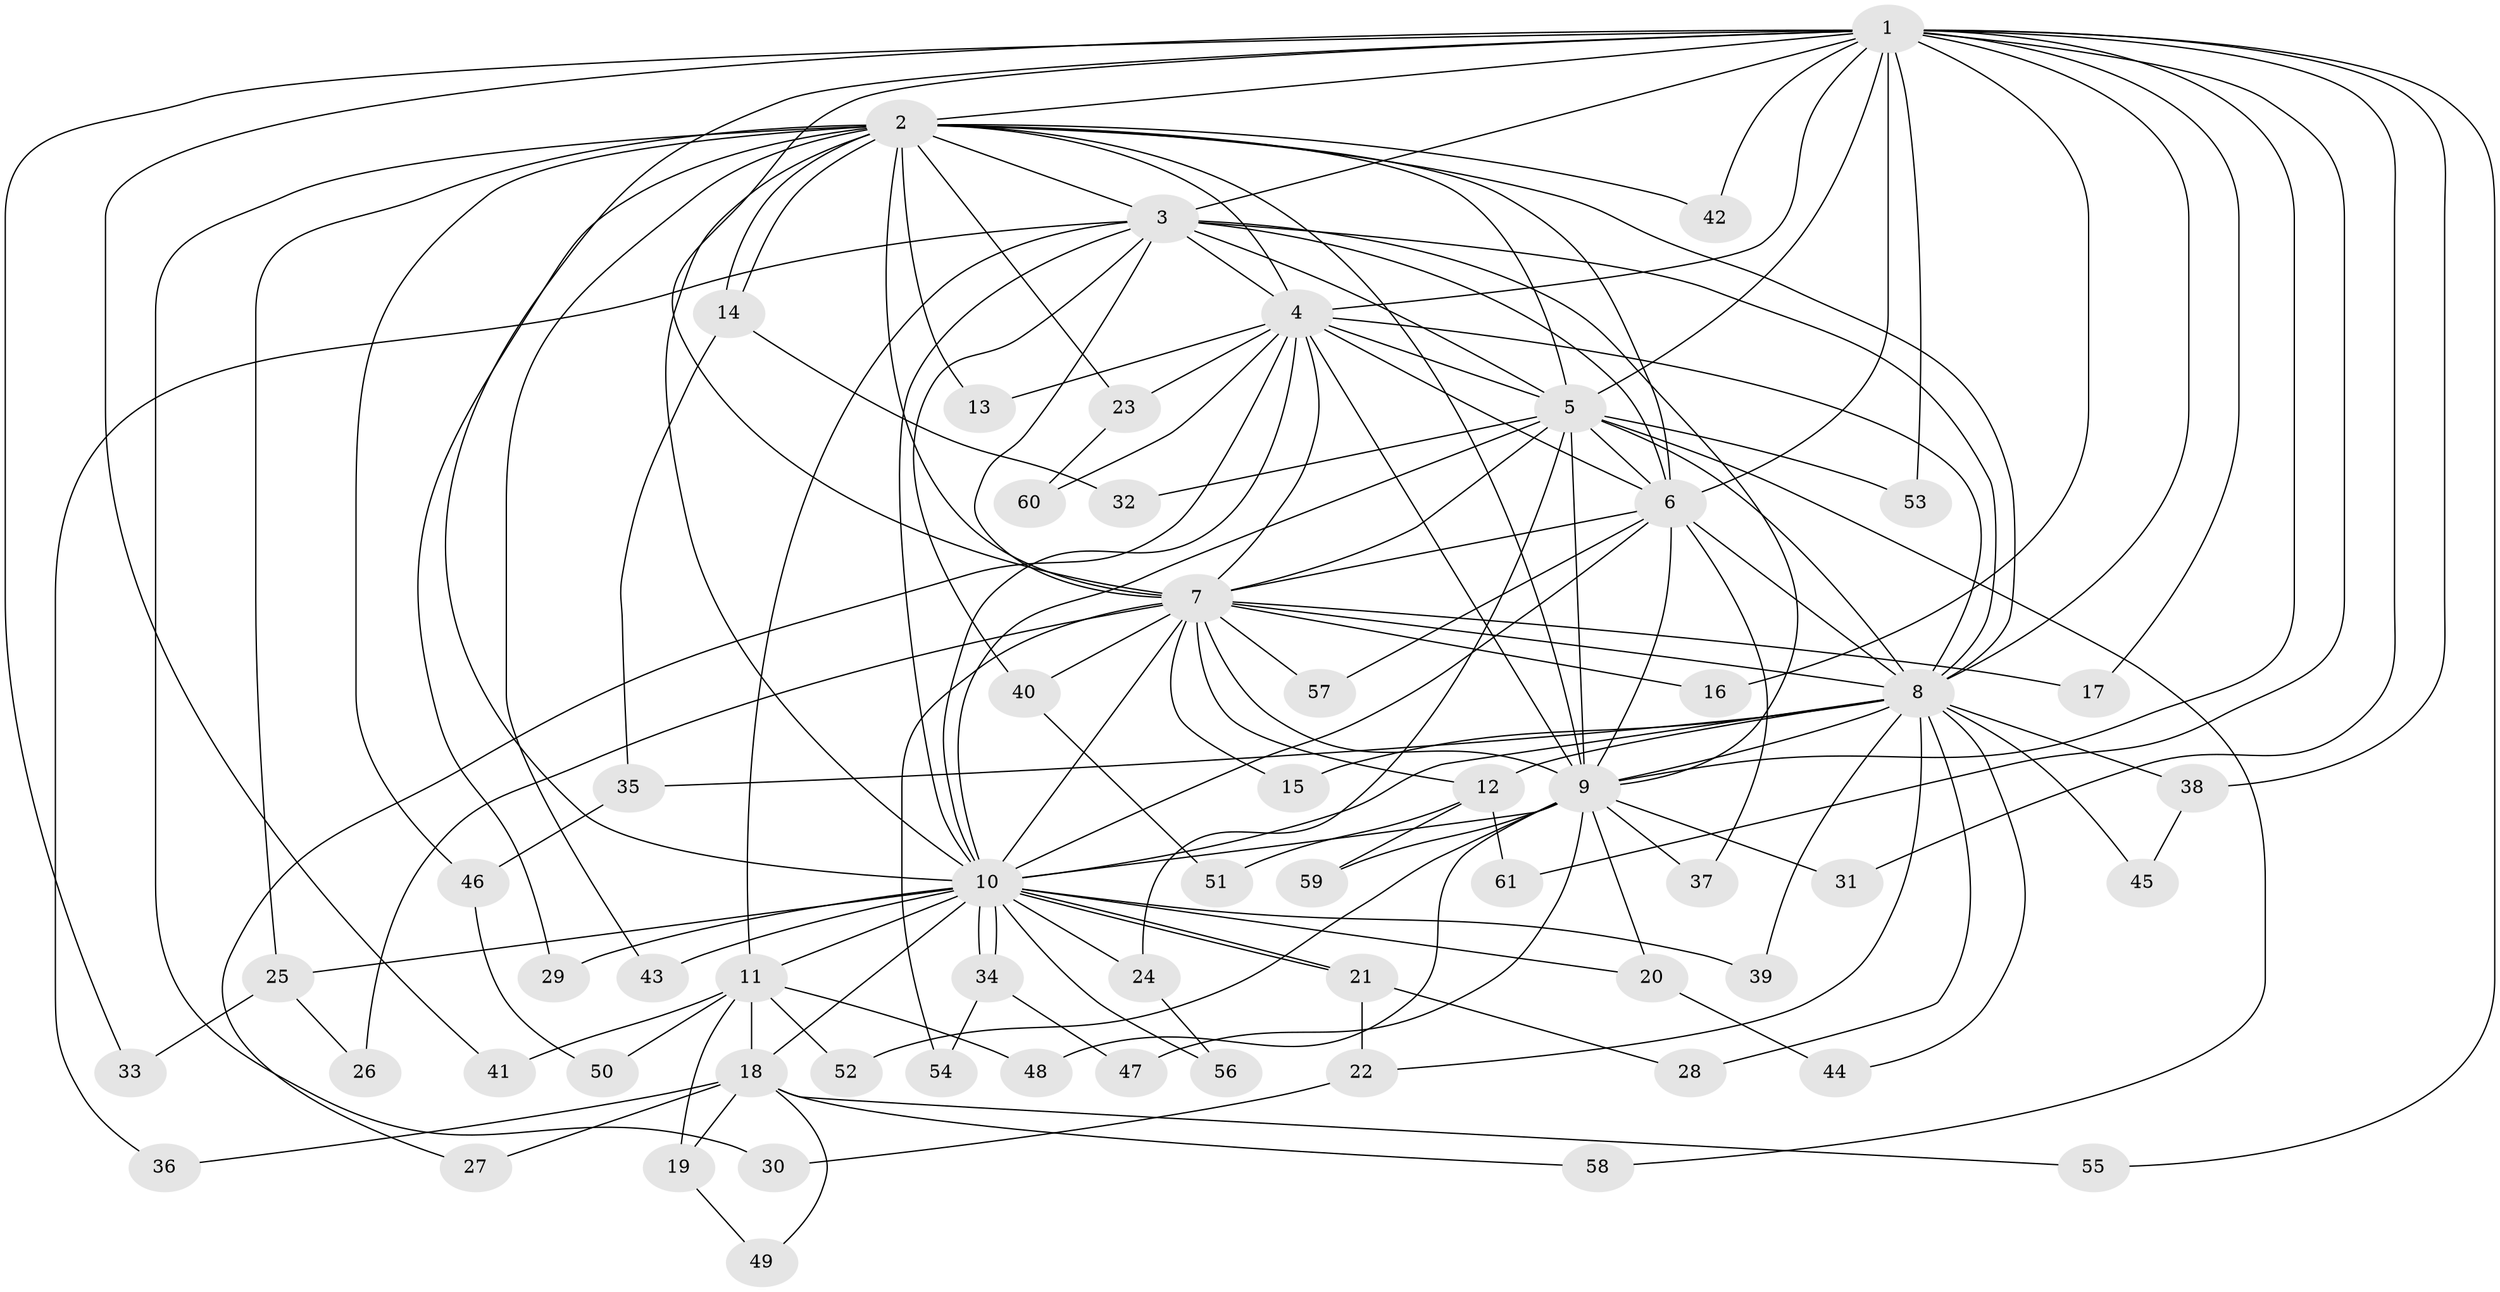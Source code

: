 // Generated by graph-tools (version 1.1) at 2025/44/03/09/25 04:44:01]
// undirected, 61 vertices, 147 edges
graph export_dot {
graph [start="1"]
  node [color=gray90,style=filled];
  1;
  2;
  3;
  4;
  5;
  6;
  7;
  8;
  9;
  10;
  11;
  12;
  13;
  14;
  15;
  16;
  17;
  18;
  19;
  20;
  21;
  22;
  23;
  24;
  25;
  26;
  27;
  28;
  29;
  30;
  31;
  32;
  33;
  34;
  35;
  36;
  37;
  38;
  39;
  40;
  41;
  42;
  43;
  44;
  45;
  46;
  47;
  48;
  49;
  50;
  51;
  52;
  53;
  54;
  55;
  56;
  57;
  58;
  59;
  60;
  61;
  1 -- 2;
  1 -- 3;
  1 -- 4;
  1 -- 5;
  1 -- 6;
  1 -- 7;
  1 -- 8;
  1 -- 9;
  1 -- 10;
  1 -- 16;
  1 -- 17;
  1 -- 31;
  1 -- 33;
  1 -- 38;
  1 -- 41;
  1 -- 42;
  1 -- 53;
  1 -- 55;
  1 -- 61;
  2 -- 3;
  2 -- 4;
  2 -- 5;
  2 -- 6;
  2 -- 7;
  2 -- 8;
  2 -- 9;
  2 -- 10;
  2 -- 13;
  2 -- 14;
  2 -- 14;
  2 -- 23;
  2 -- 25;
  2 -- 29;
  2 -- 30;
  2 -- 42;
  2 -- 43;
  2 -- 46;
  3 -- 4;
  3 -- 5;
  3 -- 6;
  3 -- 7;
  3 -- 8;
  3 -- 9;
  3 -- 10;
  3 -- 11;
  3 -- 36;
  3 -- 40;
  4 -- 5;
  4 -- 6;
  4 -- 7;
  4 -- 8;
  4 -- 9;
  4 -- 10;
  4 -- 13;
  4 -- 23;
  4 -- 27;
  4 -- 60;
  5 -- 6;
  5 -- 7;
  5 -- 8;
  5 -- 9;
  5 -- 10;
  5 -- 24;
  5 -- 32;
  5 -- 53;
  5 -- 58;
  6 -- 7;
  6 -- 8;
  6 -- 9;
  6 -- 10;
  6 -- 37;
  6 -- 57;
  7 -- 8;
  7 -- 9;
  7 -- 10;
  7 -- 12;
  7 -- 15;
  7 -- 16;
  7 -- 17;
  7 -- 26;
  7 -- 40;
  7 -- 54;
  7 -- 57;
  8 -- 9;
  8 -- 10;
  8 -- 12;
  8 -- 15;
  8 -- 22;
  8 -- 28;
  8 -- 35;
  8 -- 38;
  8 -- 39;
  8 -- 44;
  8 -- 45;
  9 -- 10;
  9 -- 20;
  9 -- 31;
  9 -- 37;
  9 -- 47;
  9 -- 48;
  9 -- 52;
  9 -- 59;
  10 -- 11;
  10 -- 18;
  10 -- 20;
  10 -- 21;
  10 -- 21;
  10 -- 24;
  10 -- 25;
  10 -- 29;
  10 -- 34;
  10 -- 34;
  10 -- 39;
  10 -- 43;
  10 -- 56;
  11 -- 18;
  11 -- 19;
  11 -- 41;
  11 -- 48;
  11 -- 50;
  11 -- 52;
  12 -- 51;
  12 -- 59;
  12 -- 61;
  14 -- 32;
  14 -- 35;
  18 -- 19;
  18 -- 27;
  18 -- 36;
  18 -- 49;
  18 -- 55;
  18 -- 58;
  19 -- 49;
  20 -- 44;
  21 -- 22;
  21 -- 28;
  22 -- 30;
  23 -- 60;
  24 -- 56;
  25 -- 26;
  25 -- 33;
  34 -- 47;
  34 -- 54;
  35 -- 46;
  38 -- 45;
  40 -- 51;
  46 -- 50;
}
